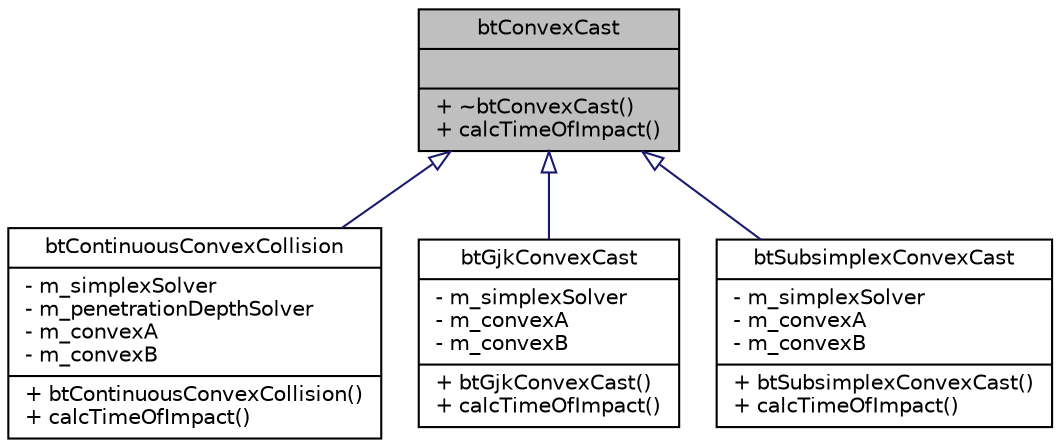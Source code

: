 digraph G
{
  edge [fontname="Helvetica",fontsize="10",labelfontname="Helvetica",labelfontsize="10"];
  node [fontname="Helvetica",fontsize="10",shape=record];
  Node1 [label="{btConvexCast\n||+ ~btConvexCast()\l+ calcTimeOfImpact()\l}",height=0.2,width=0.4,color="black", fillcolor="grey75", style="filled" fontcolor="black"];
  Node1 -> Node2 [dir=back,color="midnightblue",fontsize="10",style="solid",arrowtail="empty",fontname="Helvetica"];
  Node2 [label="{btContinuousConvexCollision\n|- m_simplexSolver\l- m_penetrationDepthSolver\l- m_convexA\l- m_convexB\l|+ btContinuousConvexCollision()\l+ calcTimeOfImpact()\l}",height=0.2,width=0.4,color="black", fillcolor="white", style="filled",URL="$d5/d2c/classbtContinuousConvexCollision.html"];
  Node1 -> Node3 [dir=back,color="midnightblue",fontsize="10",style="solid",arrowtail="empty",fontname="Helvetica"];
  Node3 [label="{btGjkConvexCast\n|- m_simplexSolver\l- m_convexA\l- m_convexB\l|+ btGjkConvexCast()\l+ calcTimeOfImpact()\l}",height=0.2,width=0.4,color="black", fillcolor="white", style="filled",URL="$d9/d0f/classbtGjkConvexCast.html",tooltip="GjkConvexCast performs a raycast on a convex object using support mapping."];
  Node1 -> Node4 [dir=back,color="midnightblue",fontsize="10",style="solid",arrowtail="empty",fontname="Helvetica"];
  Node4 [label="{btSubsimplexConvexCast\n|- m_simplexSolver\l- m_convexA\l- m_convexB\l|+ btSubsimplexConvexCast()\l+ calcTimeOfImpact()\l}",height=0.2,width=0.4,color="black", fillcolor="white", style="filled",URL="$db/d24/classbtSubsimplexConvexCast.html"];
}
